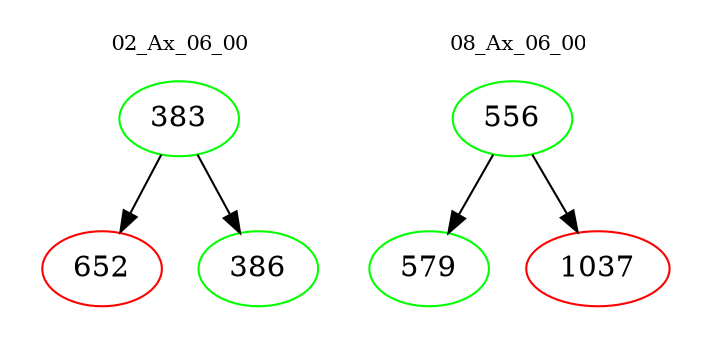 digraph{
subgraph cluster_0 {
color = white
label = "02_Ax_06_00";
fontsize=10;
T0_383 [label="383", color="green"]
T0_383 -> T0_652 [color="black"]
T0_652 [label="652", color="red"]
T0_383 -> T0_386 [color="black"]
T0_386 [label="386", color="green"]
}
subgraph cluster_1 {
color = white
label = "08_Ax_06_00";
fontsize=10;
T1_556 [label="556", color="green"]
T1_556 -> T1_579 [color="black"]
T1_579 [label="579", color="green"]
T1_556 -> T1_1037 [color="black"]
T1_1037 [label="1037", color="red"]
}
}
